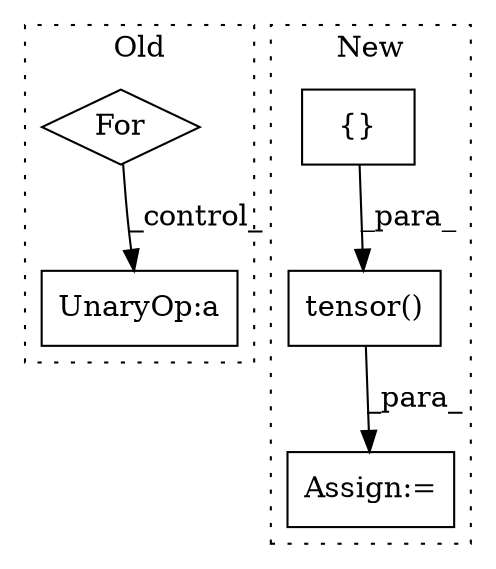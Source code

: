 digraph G {
subgraph cluster0 {
1 [label="For" a="107" s="7436,7464" l="4,18" shape="diamond"];
5 [label="UnaryOp:a" a="61" s="7485" l="33" shape="box"];
label = "Old";
style="dotted";
}
subgraph cluster1 {
2 [label="tensor()" a="75" s="7184,7199" l="13,55" shape="box"];
3 [label="Assign:=" a="68" s="7181" l="3" shape="box"];
4 [label="{}" a="59" s="7197,7197" l="2,1" shape="box"];
label = "New";
style="dotted";
}
1 -> 5 [label="_control_"];
2 -> 3 [label="_para_"];
4 -> 2 [label="_para_"];
}